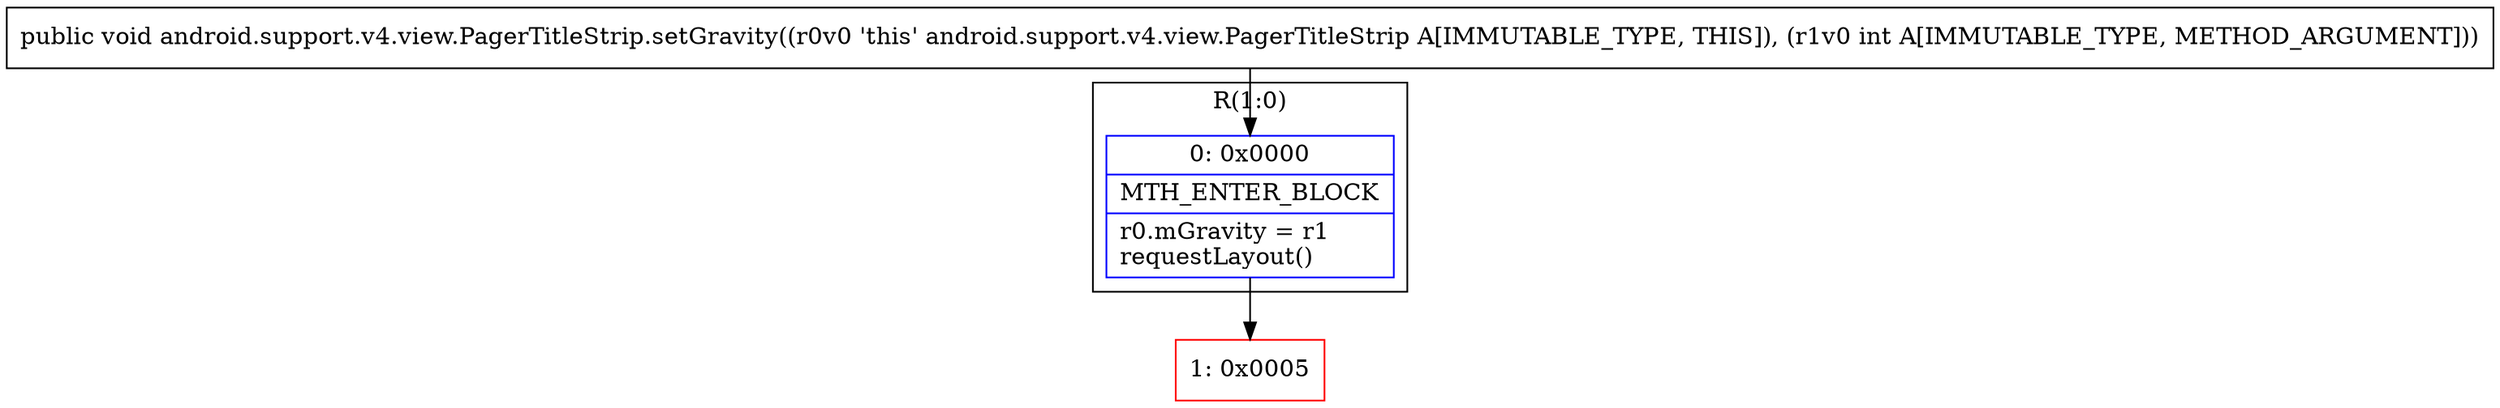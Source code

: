 digraph "CFG forandroid.support.v4.view.PagerTitleStrip.setGravity(I)V" {
subgraph cluster_Region_1153952218 {
label = "R(1:0)";
node [shape=record,color=blue];
Node_0 [shape=record,label="{0\:\ 0x0000|MTH_ENTER_BLOCK\l|r0.mGravity = r1\lrequestLayout()\l}"];
}
Node_1 [shape=record,color=red,label="{1\:\ 0x0005}"];
MethodNode[shape=record,label="{public void android.support.v4.view.PagerTitleStrip.setGravity((r0v0 'this' android.support.v4.view.PagerTitleStrip A[IMMUTABLE_TYPE, THIS]), (r1v0 int A[IMMUTABLE_TYPE, METHOD_ARGUMENT])) }"];
MethodNode -> Node_0;
Node_0 -> Node_1;
}

